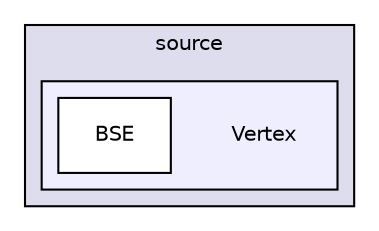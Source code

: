 digraph "source/Vertex" {
  compound=true
  node [ fontsize="10", fontname="Helvetica"];
  edge [ labelfontsize="10", labelfontname="Helvetica"];
  subgraph clusterdir_b2f33c71d4aa5e7af42a1ca61ff5af1b {
    graph [ bgcolor="#ddddee", pencolor="black", label="source" fontname="Helvetica", fontsize="10", URL="dir_b2f33c71d4aa5e7af42a1ca61ff5af1b.html"]
  subgraph clusterdir_a7fd7c7f10205a6503b593fe924737d9 {
    graph [ bgcolor="#eeeeff", pencolor="black", label="" URL="dir_a7fd7c7f10205a6503b593fe924737d9.html"];
    dir_a7fd7c7f10205a6503b593fe924737d9 [shape=plaintext label="Vertex"];
    dir_1b36b3a0e0f86d931ccd90f9a570c436 [shape=box label="BSE" color="black" fillcolor="white" style="filled" URL="dir_1b36b3a0e0f86d931ccd90f9a570c436.html"];
  }
  }
}
